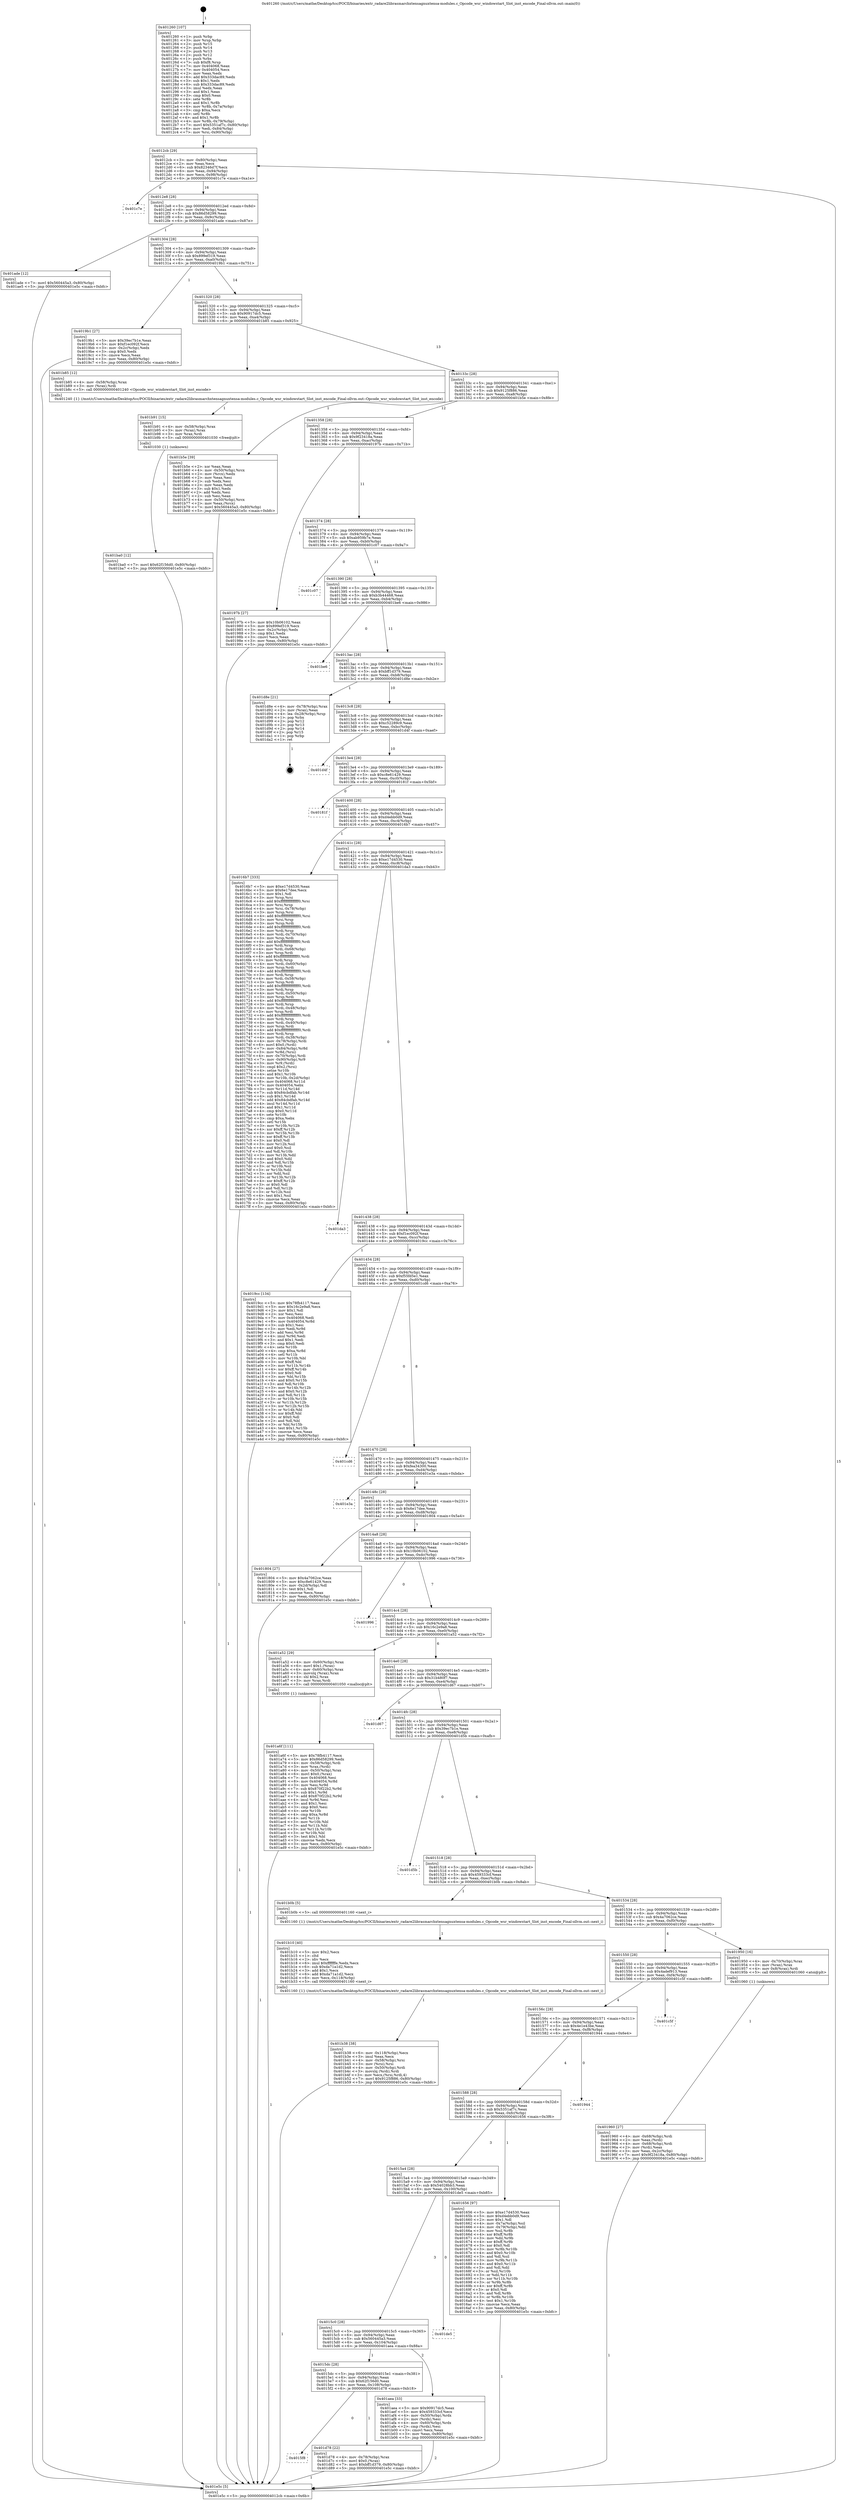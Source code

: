 digraph "0x401260" {
  label = "0x401260 (/mnt/c/Users/mathe/Desktop/tcc/POCII/binaries/extr_radare2librasmarchxtensagnuxtensa-modules.c_Opcode_wsr_windowstart_Slot_inst_encode_Final-ollvm.out::main(0))"
  labelloc = "t"
  node[shape=record]

  Entry [label="",width=0.3,height=0.3,shape=circle,fillcolor=black,style=filled]
  "0x4012cb" [label="{
     0x4012cb [29]\l
     | [instrs]\l
     &nbsp;&nbsp;0x4012cb \<+3\>: mov -0x80(%rbp),%eax\l
     &nbsp;&nbsp;0x4012ce \<+2\>: mov %eax,%ecx\l
     &nbsp;&nbsp;0x4012d0 \<+6\>: sub $0x82346d7f,%ecx\l
     &nbsp;&nbsp;0x4012d6 \<+6\>: mov %eax,-0x94(%rbp)\l
     &nbsp;&nbsp;0x4012dc \<+6\>: mov %ecx,-0x98(%rbp)\l
     &nbsp;&nbsp;0x4012e2 \<+6\>: je 0000000000401c7e \<main+0xa1e\>\l
  }"]
  "0x401c7e" [label="{
     0x401c7e\l
  }", style=dashed]
  "0x4012e8" [label="{
     0x4012e8 [28]\l
     | [instrs]\l
     &nbsp;&nbsp;0x4012e8 \<+5\>: jmp 00000000004012ed \<main+0x8d\>\l
     &nbsp;&nbsp;0x4012ed \<+6\>: mov -0x94(%rbp),%eax\l
     &nbsp;&nbsp;0x4012f3 \<+5\>: sub $0x86d58299,%eax\l
     &nbsp;&nbsp;0x4012f8 \<+6\>: mov %eax,-0x9c(%rbp)\l
     &nbsp;&nbsp;0x4012fe \<+6\>: je 0000000000401ade \<main+0x87e\>\l
  }"]
  Exit [label="",width=0.3,height=0.3,shape=circle,fillcolor=black,style=filled,peripheries=2]
  "0x401ade" [label="{
     0x401ade [12]\l
     | [instrs]\l
     &nbsp;&nbsp;0x401ade \<+7\>: movl $0x560445a3,-0x80(%rbp)\l
     &nbsp;&nbsp;0x401ae5 \<+5\>: jmp 0000000000401e5c \<main+0xbfc\>\l
  }"]
  "0x401304" [label="{
     0x401304 [28]\l
     | [instrs]\l
     &nbsp;&nbsp;0x401304 \<+5\>: jmp 0000000000401309 \<main+0xa9\>\l
     &nbsp;&nbsp;0x401309 \<+6\>: mov -0x94(%rbp),%eax\l
     &nbsp;&nbsp;0x40130f \<+5\>: sub $0x899ef319,%eax\l
     &nbsp;&nbsp;0x401314 \<+6\>: mov %eax,-0xa0(%rbp)\l
     &nbsp;&nbsp;0x40131a \<+6\>: je 00000000004019b1 \<main+0x751\>\l
  }"]
  "0x4015f8" [label="{
     0x4015f8\l
  }", style=dashed]
  "0x4019b1" [label="{
     0x4019b1 [27]\l
     | [instrs]\l
     &nbsp;&nbsp;0x4019b1 \<+5\>: mov $0x39ec7b1e,%eax\l
     &nbsp;&nbsp;0x4019b6 \<+5\>: mov $0xf1ec092f,%ecx\l
     &nbsp;&nbsp;0x4019bb \<+3\>: mov -0x2c(%rbp),%edx\l
     &nbsp;&nbsp;0x4019be \<+3\>: cmp $0x0,%edx\l
     &nbsp;&nbsp;0x4019c1 \<+3\>: cmove %ecx,%eax\l
     &nbsp;&nbsp;0x4019c4 \<+3\>: mov %eax,-0x80(%rbp)\l
     &nbsp;&nbsp;0x4019c7 \<+5\>: jmp 0000000000401e5c \<main+0xbfc\>\l
  }"]
  "0x401320" [label="{
     0x401320 [28]\l
     | [instrs]\l
     &nbsp;&nbsp;0x401320 \<+5\>: jmp 0000000000401325 \<main+0xc5\>\l
     &nbsp;&nbsp;0x401325 \<+6\>: mov -0x94(%rbp),%eax\l
     &nbsp;&nbsp;0x40132b \<+5\>: sub $0x90917dc5,%eax\l
     &nbsp;&nbsp;0x401330 \<+6\>: mov %eax,-0xa4(%rbp)\l
     &nbsp;&nbsp;0x401336 \<+6\>: je 0000000000401b85 \<main+0x925\>\l
  }"]
  "0x401d78" [label="{
     0x401d78 [22]\l
     | [instrs]\l
     &nbsp;&nbsp;0x401d78 \<+4\>: mov -0x78(%rbp),%rax\l
     &nbsp;&nbsp;0x401d7c \<+6\>: movl $0x0,(%rax)\l
     &nbsp;&nbsp;0x401d82 \<+7\>: movl $0xbff1d379,-0x80(%rbp)\l
     &nbsp;&nbsp;0x401d89 \<+5\>: jmp 0000000000401e5c \<main+0xbfc\>\l
  }"]
  "0x401b85" [label="{
     0x401b85 [12]\l
     | [instrs]\l
     &nbsp;&nbsp;0x401b85 \<+4\>: mov -0x58(%rbp),%rax\l
     &nbsp;&nbsp;0x401b89 \<+3\>: mov (%rax),%rdi\l
     &nbsp;&nbsp;0x401b8c \<+5\>: call 0000000000401240 \<Opcode_wsr_windowstart_Slot_inst_encode\>\l
     | [calls]\l
     &nbsp;&nbsp;0x401240 \{1\} (/mnt/c/Users/mathe/Desktop/tcc/POCII/binaries/extr_radare2librasmarchxtensagnuxtensa-modules.c_Opcode_wsr_windowstart_Slot_inst_encode_Final-ollvm.out::Opcode_wsr_windowstart_Slot_inst_encode)\l
  }"]
  "0x40133c" [label="{
     0x40133c [28]\l
     | [instrs]\l
     &nbsp;&nbsp;0x40133c \<+5\>: jmp 0000000000401341 \<main+0xe1\>\l
     &nbsp;&nbsp;0x401341 \<+6\>: mov -0x94(%rbp),%eax\l
     &nbsp;&nbsp;0x401347 \<+5\>: sub $0x9125f886,%eax\l
     &nbsp;&nbsp;0x40134c \<+6\>: mov %eax,-0xa8(%rbp)\l
     &nbsp;&nbsp;0x401352 \<+6\>: je 0000000000401b5e \<main+0x8fe\>\l
  }"]
  "0x401ba0" [label="{
     0x401ba0 [12]\l
     | [instrs]\l
     &nbsp;&nbsp;0x401ba0 \<+7\>: movl $0x62f156d0,-0x80(%rbp)\l
     &nbsp;&nbsp;0x401ba7 \<+5\>: jmp 0000000000401e5c \<main+0xbfc\>\l
  }"]
  "0x401b5e" [label="{
     0x401b5e [39]\l
     | [instrs]\l
     &nbsp;&nbsp;0x401b5e \<+2\>: xor %eax,%eax\l
     &nbsp;&nbsp;0x401b60 \<+4\>: mov -0x50(%rbp),%rcx\l
     &nbsp;&nbsp;0x401b64 \<+2\>: mov (%rcx),%edx\l
     &nbsp;&nbsp;0x401b66 \<+2\>: mov %eax,%esi\l
     &nbsp;&nbsp;0x401b68 \<+2\>: sub %edx,%esi\l
     &nbsp;&nbsp;0x401b6a \<+2\>: mov %eax,%edx\l
     &nbsp;&nbsp;0x401b6c \<+3\>: sub $0x1,%edx\l
     &nbsp;&nbsp;0x401b6f \<+2\>: add %edx,%esi\l
     &nbsp;&nbsp;0x401b71 \<+2\>: sub %esi,%eax\l
     &nbsp;&nbsp;0x401b73 \<+4\>: mov -0x50(%rbp),%rcx\l
     &nbsp;&nbsp;0x401b77 \<+2\>: mov %eax,(%rcx)\l
     &nbsp;&nbsp;0x401b79 \<+7\>: movl $0x560445a3,-0x80(%rbp)\l
     &nbsp;&nbsp;0x401b80 \<+5\>: jmp 0000000000401e5c \<main+0xbfc\>\l
  }"]
  "0x401358" [label="{
     0x401358 [28]\l
     | [instrs]\l
     &nbsp;&nbsp;0x401358 \<+5\>: jmp 000000000040135d \<main+0xfd\>\l
     &nbsp;&nbsp;0x40135d \<+6\>: mov -0x94(%rbp),%eax\l
     &nbsp;&nbsp;0x401363 \<+5\>: sub $0x9f23418a,%eax\l
     &nbsp;&nbsp;0x401368 \<+6\>: mov %eax,-0xac(%rbp)\l
     &nbsp;&nbsp;0x40136e \<+6\>: je 000000000040197b \<main+0x71b\>\l
  }"]
  "0x401b91" [label="{
     0x401b91 [15]\l
     | [instrs]\l
     &nbsp;&nbsp;0x401b91 \<+4\>: mov -0x58(%rbp),%rax\l
     &nbsp;&nbsp;0x401b95 \<+3\>: mov (%rax),%rax\l
     &nbsp;&nbsp;0x401b98 \<+3\>: mov %rax,%rdi\l
     &nbsp;&nbsp;0x401b9b \<+5\>: call 0000000000401030 \<free@plt\>\l
     | [calls]\l
     &nbsp;&nbsp;0x401030 \{1\} (unknown)\l
  }"]
  "0x40197b" [label="{
     0x40197b [27]\l
     | [instrs]\l
     &nbsp;&nbsp;0x40197b \<+5\>: mov $0x10b06102,%eax\l
     &nbsp;&nbsp;0x401980 \<+5\>: mov $0x899ef319,%ecx\l
     &nbsp;&nbsp;0x401985 \<+3\>: mov -0x2c(%rbp),%edx\l
     &nbsp;&nbsp;0x401988 \<+3\>: cmp $0x1,%edx\l
     &nbsp;&nbsp;0x40198b \<+3\>: cmovl %ecx,%eax\l
     &nbsp;&nbsp;0x40198e \<+3\>: mov %eax,-0x80(%rbp)\l
     &nbsp;&nbsp;0x401991 \<+5\>: jmp 0000000000401e5c \<main+0xbfc\>\l
  }"]
  "0x401374" [label="{
     0x401374 [28]\l
     | [instrs]\l
     &nbsp;&nbsp;0x401374 \<+5\>: jmp 0000000000401379 \<main+0x119\>\l
     &nbsp;&nbsp;0x401379 \<+6\>: mov -0x94(%rbp),%eax\l
     &nbsp;&nbsp;0x40137f \<+5\>: sub $0xab959b7e,%eax\l
     &nbsp;&nbsp;0x401384 \<+6\>: mov %eax,-0xb0(%rbp)\l
     &nbsp;&nbsp;0x40138a \<+6\>: je 0000000000401c07 \<main+0x9a7\>\l
  }"]
  "0x401b38" [label="{
     0x401b38 [38]\l
     | [instrs]\l
     &nbsp;&nbsp;0x401b38 \<+6\>: mov -0x118(%rbp),%ecx\l
     &nbsp;&nbsp;0x401b3e \<+3\>: imul %eax,%ecx\l
     &nbsp;&nbsp;0x401b41 \<+4\>: mov -0x58(%rbp),%rsi\l
     &nbsp;&nbsp;0x401b45 \<+3\>: mov (%rsi),%rsi\l
     &nbsp;&nbsp;0x401b48 \<+4\>: mov -0x50(%rbp),%rdi\l
     &nbsp;&nbsp;0x401b4c \<+3\>: movslq (%rdi),%rdi\l
     &nbsp;&nbsp;0x401b4f \<+3\>: mov %ecx,(%rsi,%rdi,4)\l
     &nbsp;&nbsp;0x401b52 \<+7\>: movl $0x9125f886,-0x80(%rbp)\l
     &nbsp;&nbsp;0x401b59 \<+5\>: jmp 0000000000401e5c \<main+0xbfc\>\l
  }"]
  "0x401c07" [label="{
     0x401c07\l
  }", style=dashed]
  "0x401390" [label="{
     0x401390 [28]\l
     | [instrs]\l
     &nbsp;&nbsp;0x401390 \<+5\>: jmp 0000000000401395 \<main+0x135\>\l
     &nbsp;&nbsp;0x401395 \<+6\>: mov -0x94(%rbp),%eax\l
     &nbsp;&nbsp;0x40139b \<+5\>: sub $0xb3b44468,%eax\l
     &nbsp;&nbsp;0x4013a0 \<+6\>: mov %eax,-0xb4(%rbp)\l
     &nbsp;&nbsp;0x4013a6 \<+6\>: je 0000000000401be6 \<main+0x986\>\l
  }"]
  "0x401b10" [label="{
     0x401b10 [40]\l
     | [instrs]\l
     &nbsp;&nbsp;0x401b10 \<+5\>: mov $0x2,%ecx\l
     &nbsp;&nbsp;0x401b15 \<+1\>: cltd\l
     &nbsp;&nbsp;0x401b16 \<+2\>: idiv %ecx\l
     &nbsp;&nbsp;0x401b18 \<+6\>: imul $0xfffffffe,%edx,%ecx\l
     &nbsp;&nbsp;0x401b1e \<+6\>: sub $0xda71a1d2,%ecx\l
     &nbsp;&nbsp;0x401b24 \<+3\>: add $0x1,%ecx\l
     &nbsp;&nbsp;0x401b27 \<+6\>: add $0xda71a1d2,%ecx\l
     &nbsp;&nbsp;0x401b2d \<+6\>: mov %ecx,-0x118(%rbp)\l
     &nbsp;&nbsp;0x401b33 \<+5\>: call 0000000000401160 \<next_i\>\l
     | [calls]\l
     &nbsp;&nbsp;0x401160 \{1\} (/mnt/c/Users/mathe/Desktop/tcc/POCII/binaries/extr_radare2librasmarchxtensagnuxtensa-modules.c_Opcode_wsr_windowstart_Slot_inst_encode_Final-ollvm.out::next_i)\l
  }"]
  "0x401be6" [label="{
     0x401be6\l
  }", style=dashed]
  "0x4013ac" [label="{
     0x4013ac [28]\l
     | [instrs]\l
     &nbsp;&nbsp;0x4013ac \<+5\>: jmp 00000000004013b1 \<main+0x151\>\l
     &nbsp;&nbsp;0x4013b1 \<+6\>: mov -0x94(%rbp),%eax\l
     &nbsp;&nbsp;0x4013b7 \<+5\>: sub $0xbff1d379,%eax\l
     &nbsp;&nbsp;0x4013bc \<+6\>: mov %eax,-0xb8(%rbp)\l
     &nbsp;&nbsp;0x4013c2 \<+6\>: je 0000000000401d8e \<main+0xb2e\>\l
  }"]
  "0x4015dc" [label="{
     0x4015dc [28]\l
     | [instrs]\l
     &nbsp;&nbsp;0x4015dc \<+5\>: jmp 00000000004015e1 \<main+0x381\>\l
     &nbsp;&nbsp;0x4015e1 \<+6\>: mov -0x94(%rbp),%eax\l
     &nbsp;&nbsp;0x4015e7 \<+5\>: sub $0x62f156d0,%eax\l
     &nbsp;&nbsp;0x4015ec \<+6\>: mov %eax,-0x108(%rbp)\l
     &nbsp;&nbsp;0x4015f2 \<+6\>: je 0000000000401d78 \<main+0xb18\>\l
  }"]
  "0x401d8e" [label="{
     0x401d8e [21]\l
     | [instrs]\l
     &nbsp;&nbsp;0x401d8e \<+4\>: mov -0x78(%rbp),%rax\l
     &nbsp;&nbsp;0x401d92 \<+2\>: mov (%rax),%eax\l
     &nbsp;&nbsp;0x401d94 \<+4\>: lea -0x28(%rbp),%rsp\l
     &nbsp;&nbsp;0x401d98 \<+1\>: pop %rbx\l
     &nbsp;&nbsp;0x401d99 \<+2\>: pop %r12\l
     &nbsp;&nbsp;0x401d9b \<+2\>: pop %r13\l
     &nbsp;&nbsp;0x401d9d \<+2\>: pop %r14\l
     &nbsp;&nbsp;0x401d9f \<+2\>: pop %r15\l
     &nbsp;&nbsp;0x401da1 \<+1\>: pop %rbp\l
     &nbsp;&nbsp;0x401da2 \<+1\>: ret\l
  }"]
  "0x4013c8" [label="{
     0x4013c8 [28]\l
     | [instrs]\l
     &nbsp;&nbsp;0x4013c8 \<+5\>: jmp 00000000004013cd \<main+0x16d\>\l
     &nbsp;&nbsp;0x4013cd \<+6\>: mov -0x94(%rbp),%eax\l
     &nbsp;&nbsp;0x4013d3 \<+5\>: sub $0xc52289c9,%eax\l
     &nbsp;&nbsp;0x4013d8 \<+6\>: mov %eax,-0xbc(%rbp)\l
     &nbsp;&nbsp;0x4013de \<+6\>: je 0000000000401d4f \<main+0xaef\>\l
  }"]
  "0x401aea" [label="{
     0x401aea [33]\l
     | [instrs]\l
     &nbsp;&nbsp;0x401aea \<+5\>: mov $0x90917dc5,%eax\l
     &nbsp;&nbsp;0x401aef \<+5\>: mov $0x459333cf,%ecx\l
     &nbsp;&nbsp;0x401af4 \<+4\>: mov -0x50(%rbp),%rdx\l
     &nbsp;&nbsp;0x401af8 \<+2\>: mov (%rdx),%esi\l
     &nbsp;&nbsp;0x401afa \<+4\>: mov -0x60(%rbp),%rdx\l
     &nbsp;&nbsp;0x401afe \<+2\>: cmp (%rdx),%esi\l
     &nbsp;&nbsp;0x401b00 \<+3\>: cmovl %ecx,%eax\l
     &nbsp;&nbsp;0x401b03 \<+3\>: mov %eax,-0x80(%rbp)\l
     &nbsp;&nbsp;0x401b06 \<+5\>: jmp 0000000000401e5c \<main+0xbfc\>\l
  }"]
  "0x401d4f" [label="{
     0x401d4f\l
  }", style=dashed]
  "0x4013e4" [label="{
     0x4013e4 [28]\l
     | [instrs]\l
     &nbsp;&nbsp;0x4013e4 \<+5\>: jmp 00000000004013e9 \<main+0x189\>\l
     &nbsp;&nbsp;0x4013e9 \<+6\>: mov -0x94(%rbp),%eax\l
     &nbsp;&nbsp;0x4013ef \<+5\>: sub $0xc8e61429,%eax\l
     &nbsp;&nbsp;0x4013f4 \<+6\>: mov %eax,-0xc0(%rbp)\l
     &nbsp;&nbsp;0x4013fa \<+6\>: je 000000000040181f \<main+0x5bf\>\l
  }"]
  "0x4015c0" [label="{
     0x4015c0 [28]\l
     | [instrs]\l
     &nbsp;&nbsp;0x4015c0 \<+5\>: jmp 00000000004015c5 \<main+0x365\>\l
     &nbsp;&nbsp;0x4015c5 \<+6\>: mov -0x94(%rbp),%eax\l
     &nbsp;&nbsp;0x4015cb \<+5\>: sub $0x560445a3,%eax\l
     &nbsp;&nbsp;0x4015d0 \<+6\>: mov %eax,-0x104(%rbp)\l
     &nbsp;&nbsp;0x4015d6 \<+6\>: je 0000000000401aea \<main+0x88a\>\l
  }"]
  "0x40181f" [label="{
     0x40181f\l
  }", style=dashed]
  "0x401400" [label="{
     0x401400 [28]\l
     | [instrs]\l
     &nbsp;&nbsp;0x401400 \<+5\>: jmp 0000000000401405 \<main+0x1a5\>\l
     &nbsp;&nbsp;0x401405 \<+6\>: mov -0x94(%rbp),%eax\l
     &nbsp;&nbsp;0x40140b \<+5\>: sub $0xd4ebb0d9,%eax\l
     &nbsp;&nbsp;0x401410 \<+6\>: mov %eax,-0xc4(%rbp)\l
     &nbsp;&nbsp;0x401416 \<+6\>: je 00000000004016b7 \<main+0x457\>\l
  }"]
  "0x401de5" [label="{
     0x401de5\l
  }", style=dashed]
  "0x4016b7" [label="{
     0x4016b7 [333]\l
     | [instrs]\l
     &nbsp;&nbsp;0x4016b7 \<+5\>: mov $0xe17d4530,%eax\l
     &nbsp;&nbsp;0x4016bc \<+5\>: mov $0x6e17dee,%ecx\l
     &nbsp;&nbsp;0x4016c1 \<+2\>: mov $0x1,%dl\l
     &nbsp;&nbsp;0x4016c3 \<+3\>: mov %rsp,%rsi\l
     &nbsp;&nbsp;0x4016c6 \<+4\>: add $0xfffffffffffffff0,%rsi\l
     &nbsp;&nbsp;0x4016ca \<+3\>: mov %rsi,%rsp\l
     &nbsp;&nbsp;0x4016cd \<+4\>: mov %rsi,-0x78(%rbp)\l
     &nbsp;&nbsp;0x4016d1 \<+3\>: mov %rsp,%rsi\l
     &nbsp;&nbsp;0x4016d4 \<+4\>: add $0xfffffffffffffff0,%rsi\l
     &nbsp;&nbsp;0x4016d8 \<+3\>: mov %rsi,%rsp\l
     &nbsp;&nbsp;0x4016db \<+3\>: mov %rsp,%rdi\l
     &nbsp;&nbsp;0x4016de \<+4\>: add $0xfffffffffffffff0,%rdi\l
     &nbsp;&nbsp;0x4016e2 \<+3\>: mov %rdi,%rsp\l
     &nbsp;&nbsp;0x4016e5 \<+4\>: mov %rdi,-0x70(%rbp)\l
     &nbsp;&nbsp;0x4016e9 \<+3\>: mov %rsp,%rdi\l
     &nbsp;&nbsp;0x4016ec \<+4\>: add $0xfffffffffffffff0,%rdi\l
     &nbsp;&nbsp;0x4016f0 \<+3\>: mov %rdi,%rsp\l
     &nbsp;&nbsp;0x4016f3 \<+4\>: mov %rdi,-0x68(%rbp)\l
     &nbsp;&nbsp;0x4016f7 \<+3\>: mov %rsp,%rdi\l
     &nbsp;&nbsp;0x4016fa \<+4\>: add $0xfffffffffffffff0,%rdi\l
     &nbsp;&nbsp;0x4016fe \<+3\>: mov %rdi,%rsp\l
     &nbsp;&nbsp;0x401701 \<+4\>: mov %rdi,-0x60(%rbp)\l
     &nbsp;&nbsp;0x401705 \<+3\>: mov %rsp,%rdi\l
     &nbsp;&nbsp;0x401708 \<+4\>: add $0xfffffffffffffff0,%rdi\l
     &nbsp;&nbsp;0x40170c \<+3\>: mov %rdi,%rsp\l
     &nbsp;&nbsp;0x40170f \<+4\>: mov %rdi,-0x58(%rbp)\l
     &nbsp;&nbsp;0x401713 \<+3\>: mov %rsp,%rdi\l
     &nbsp;&nbsp;0x401716 \<+4\>: add $0xfffffffffffffff0,%rdi\l
     &nbsp;&nbsp;0x40171a \<+3\>: mov %rdi,%rsp\l
     &nbsp;&nbsp;0x40171d \<+4\>: mov %rdi,-0x50(%rbp)\l
     &nbsp;&nbsp;0x401721 \<+3\>: mov %rsp,%rdi\l
     &nbsp;&nbsp;0x401724 \<+4\>: add $0xfffffffffffffff0,%rdi\l
     &nbsp;&nbsp;0x401728 \<+3\>: mov %rdi,%rsp\l
     &nbsp;&nbsp;0x40172b \<+4\>: mov %rdi,-0x48(%rbp)\l
     &nbsp;&nbsp;0x40172f \<+3\>: mov %rsp,%rdi\l
     &nbsp;&nbsp;0x401732 \<+4\>: add $0xfffffffffffffff0,%rdi\l
     &nbsp;&nbsp;0x401736 \<+3\>: mov %rdi,%rsp\l
     &nbsp;&nbsp;0x401739 \<+4\>: mov %rdi,-0x40(%rbp)\l
     &nbsp;&nbsp;0x40173d \<+3\>: mov %rsp,%rdi\l
     &nbsp;&nbsp;0x401740 \<+4\>: add $0xfffffffffffffff0,%rdi\l
     &nbsp;&nbsp;0x401744 \<+3\>: mov %rdi,%rsp\l
     &nbsp;&nbsp;0x401747 \<+4\>: mov %rdi,-0x38(%rbp)\l
     &nbsp;&nbsp;0x40174b \<+4\>: mov -0x78(%rbp),%rdi\l
     &nbsp;&nbsp;0x40174f \<+6\>: movl $0x0,(%rdi)\l
     &nbsp;&nbsp;0x401755 \<+7\>: mov -0x84(%rbp),%r8d\l
     &nbsp;&nbsp;0x40175c \<+3\>: mov %r8d,(%rsi)\l
     &nbsp;&nbsp;0x40175f \<+4\>: mov -0x70(%rbp),%rdi\l
     &nbsp;&nbsp;0x401763 \<+7\>: mov -0x90(%rbp),%r9\l
     &nbsp;&nbsp;0x40176a \<+3\>: mov %r9,(%rdi)\l
     &nbsp;&nbsp;0x40176d \<+3\>: cmpl $0x2,(%rsi)\l
     &nbsp;&nbsp;0x401770 \<+4\>: setne %r10b\l
     &nbsp;&nbsp;0x401774 \<+4\>: and $0x1,%r10b\l
     &nbsp;&nbsp;0x401778 \<+4\>: mov %r10b,-0x2d(%rbp)\l
     &nbsp;&nbsp;0x40177c \<+8\>: mov 0x404068,%r11d\l
     &nbsp;&nbsp;0x401784 \<+7\>: mov 0x404054,%ebx\l
     &nbsp;&nbsp;0x40178b \<+3\>: mov %r11d,%r14d\l
     &nbsp;&nbsp;0x40178e \<+7\>: sub $0x84cbdfab,%r14d\l
     &nbsp;&nbsp;0x401795 \<+4\>: sub $0x1,%r14d\l
     &nbsp;&nbsp;0x401799 \<+7\>: add $0x84cbdfab,%r14d\l
     &nbsp;&nbsp;0x4017a0 \<+4\>: imul %r14d,%r11d\l
     &nbsp;&nbsp;0x4017a4 \<+4\>: and $0x1,%r11d\l
     &nbsp;&nbsp;0x4017a8 \<+4\>: cmp $0x0,%r11d\l
     &nbsp;&nbsp;0x4017ac \<+4\>: sete %r10b\l
     &nbsp;&nbsp;0x4017b0 \<+3\>: cmp $0xa,%ebx\l
     &nbsp;&nbsp;0x4017b3 \<+4\>: setl %r15b\l
     &nbsp;&nbsp;0x4017b7 \<+3\>: mov %r10b,%r12b\l
     &nbsp;&nbsp;0x4017ba \<+4\>: xor $0xff,%r12b\l
     &nbsp;&nbsp;0x4017be \<+3\>: mov %r15b,%r13b\l
     &nbsp;&nbsp;0x4017c1 \<+4\>: xor $0xff,%r13b\l
     &nbsp;&nbsp;0x4017c5 \<+3\>: xor $0x0,%dl\l
     &nbsp;&nbsp;0x4017c8 \<+3\>: mov %r12b,%sil\l
     &nbsp;&nbsp;0x4017cb \<+4\>: and $0x0,%sil\l
     &nbsp;&nbsp;0x4017cf \<+3\>: and %dl,%r10b\l
     &nbsp;&nbsp;0x4017d2 \<+3\>: mov %r13b,%dil\l
     &nbsp;&nbsp;0x4017d5 \<+4\>: and $0x0,%dil\l
     &nbsp;&nbsp;0x4017d9 \<+3\>: and %dl,%r15b\l
     &nbsp;&nbsp;0x4017dc \<+3\>: or %r10b,%sil\l
     &nbsp;&nbsp;0x4017df \<+3\>: or %r15b,%dil\l
     &nbsp;&nbsp;0x4017e2 \<+3\>: xor %dil,%sil\l
     &nbsp;&nbsp;0x4017e5 \<+3\>: or %r13b,%r12b\l
     &nbsp;&nbsp;0x4017e8 \<+4\>: xor $0xff,%r12b\l
     &nbsp;&nbsp;0x4017ec \<+3\>: or $0x0,%dl\l
     &nbsp;&nbsp;0x4017ef \<+3\>: and %dl,%r12b\l
     &nbsp;&nbsp;0x4017f2 \<+3\>: or %r12b,%sil\l
     &nbsp;&nbsp;0x4017f5 \<+4\>: test $0x1,%sil\l
     &nbsp;&nbsp;0x4017f9 \<+3\>: cmovne %ecx,%eax\l
     &nbsp;&nbsp;0x4017fc \<+3\>: mov %eax,-0x80(%rbp)\l
     &nbsp;&nbsp;0x4017ff \<+5\>: jmp 0000000000401e5c \<main+0xbfc\>\l
  }"]
  "0x40141c" [label="{
     0x40141c [28]\l
     | [instrs]\l
     &nbsp;&nbsp;0x40141c \<+5\>: jmp 0000000000401421 \<main+0x1c1\>\l
     &nbsp;&nbsp;0x401421 \<+6\>: mov -0x94(%rbp),%eax\l
     &nbsp;&nbsp;0x401427 \<+5\>: sub $0xe17d4530,%eax\l
     &nbsp;&nbsp;0x40142c \<+6\>: mov %eax,-0xc8(%rbp)\l
     &nbsp;&nbsp;0x401432 \<+6\>: je 0000000000401da3 \<main+0xb43\>\l
  }"]
  "0x401a6f" [label="{
     0x401a6f [111]\l
     | [instrs]\l
     &nbsp;&nbsp;0x401a6f \<+5\>: mov $0x78fb4117,%ecx\l
     &nbsp;&nbsp;0x401a74 \<+5\>: mov $0x86d58299,%edx\l
     &nbsp;&nbsp;0x401a79 \<+4\>: mov -0x58(%rbp),%rdi\l
     &nbsp;&nbsp;0x401a7d \<+3\>: mov %rax,(%rdi)\l
     &nbsp;&nbsp;0x401a80 \<+4\>: mov -0x50(%rbp),%rax\l
     &nbsp;&nbsp;0x401a84 \<+6\>: movl $0x0,(%rax)\l
     &nbsp;&nbsp;0x401a8a \<+7\>: mov 0x404068,%esi\l
     &nbsp;&nbsp;0x401a91 \<+8\>: mov 0x404054,%r8d\l
     &nbsp;&nbsp;0x401a99 \<+3\>: mov %esi,%r9d\l
     &nbsp;&nbsp;0x401a9c \<+7\>: sub $0x870f22b2,%r9d\l
     &nbsp;&nbsp;0x401aa3 \<+4\>: sub $0x1,%r9d\l
     &nbsp;&nbsp;0x401aa7 \<+7\>: add $0x870f22b2,%r9d\l
     &nbsp;&nbsp;0x401aae \<+4\>: imul %r9d,%esi\l
     &nbsp;&nbsp;0x401ab2 \<+3\>: and $0x1,%esi\l
     &nbsp;&nbsp;0x401ab5 \<+3\>: cmp $0x0,%esi\l
     &nbsp;&nbsp;0x401ab8 \<+4\>: sete %r10b\l
     &nbsp;&nbsp;0x401abc \<+4\>: cmp $0xa,%r8d\l
     &nbsp;&nbsp;0x401ac0 \<+4\>: setl %r11b\l
     &nbsp;&nbsp;0x401ac4 \<+3\>: mov %r10b,%bl\l
     &nbsp;&nbsp;0x401ac7 \<+3\>: and %r11b,%bl\l
     &nbsp;&nbsp;0x401aca \<+3\>: xor %r11b,%r10b\l
     &nbsp;&nbsp;0x401acd \<+3\>: or %r10b,%bl\l
     &nbsp;&nbsp;0x401ad0 \<+3\>: test $0x1,%bl\l
     &nbsp;&nbsp;0x401ad3 \<+3\>: cmovne %edx,%ecx\l
     &nbsp;&nbsp;0x401ad6 \<+3\>: mov %ecx,-0x80(%rbp)\l
     &nbsp;&nbsp;0x401ad9 \<+5\>: jmp 0000000000401e5c \<main+0xbfc\>\l
  }"]
  "0x401da3" [label="{
     0x401da3\l
  }", style=dashed]
  "0x401438" [label="{
     0x401438 [28]\l
     | [instrs]\l
     &nbsp;&nbsp;0x401438 \<+5\>: jmp 000000000040143d \<main+0x1dd\>\l
     &nbsp;&nbsp;0x40143d \<+6\>: mov -0x94(%rbp),%eax\l
     &nbsp;&nbsp;0x401443 \<+5\>: sub $0xf1ec092f,%eax\l
     &nbsp;&nbsp;0x401448 \<+6\>: mov %eax,-0xcc(%rbp)\l
     &nbsp;&nbsp;0x40144e \<+6\>: je 00000000004019cc \<main+0x76c\>\l
  }"]
  "0x401960" [label="{
     0x401960 [27]\l
     | [instrs]\l
     &nbsp;&nbsp;0x401960 \<+4\>: mov -0x68(%rbp),%rdi\l
     &nbsp;&nbsp;0x401964 \<+2\>: mov %eax,(%rdi)\l
     &nbsp;&nbsp;0x401966 \<+4\>: mov -0x68(%rbp),%rdi\l
     &nbsp;&nbsp;0x40196a \<+2\>: mov (%rdi),%eax\l
     &nbsp;&nbsp;0x40196c \<+3\>: mov %eax,-0x2c(%rbp)\l
     &nbsp;&nbsp;0x40196f \<+7\>: movl $0x9f23418a,-0x80(%rbp)\l
     &nbsp;&nbsp;0x401976 \<+5\>: jmp 0000000000401e5c \<main+0xbfc\>\l
  }"]
  "0x4019cc" [label="{
     0x4019cc [134]\l
     | [instrs]\l
     &nbsp;&nbsp;0x4019cc \<+5\>: mov $0x78fb4117,%eax\l
     &nbsp;&nbsp;0x4019d1 \<+5\>: mov $0x16c2e9a8,%ecx\l
     &nbsp;&nbsp;0x4019d6 \<+2\>: mov $0x1,%dl\l
     &nbsp;&nbsp;0x4019d8 \<+2\>: xor %esi,%esi\l
     &nbsp;&nbsp;0x4019da \<+7\>: mov 0x404068,%edi\l
     &nbsp;&nbsp;0x4019e1 \<+8\>: mov 0x404054,%r8d\l
     &nbsp;&nbsp;0x4019e9 \<+3\>: sub $0x1,%esi\l
     &nbsp;&nbsp;0x4019ec \<+3\>: mov %edi,%r9d\l
     &nbsp;&nbsp;0x4019ef \<+3\>: add %esi,%r9d\l
     &nbsp;&nbsp;0x4019f2 \<+4\>: imul %r9d,%edi\l
     &nbsp;&nbsp;0x4019f6 \<+3\>: and $0x1,%edi\l
     &nbsp;&nbsp;0x4019f9 \<+3\>: cmp $0x0,%edi\l
     &nbsp;&nbsp;0x4019fc \<+4\>: sete %r10b\l
     &nbsp;&nbsp;0x401a00 \<+4\>: cmp $0xa,%r8d\l
     &nbsp;&nbsp;0x401a04 \<+4\>: setl %r11b\l
     &nbsp;&nbsp;0x401a08 \<+3\>: mov %r10b,%bl\l
     &nbsp;&nbsp;0x401a0b \<+3\>: xor $0xff,%bl\l
     &nbsp;&nbsp;0x401a0e \<+3\>: mov %r11b,%r14b\l
     &nbsp;&nbsp;0x401a11 \<+4\>: xor $0xff,%r14b\l
     &nbsp;&nbsp;0x401a15 \<+3\>: xor $0x0,%dl\l
     &nbsp;&nbsp;0x401a18 \<+3\>: mov %bl,%r15b\l
     &nbsp;&nbsp;0x401a1b \<+4\>: and $0x0,%r15b\l
     &nbsp;&nbsp;0x401a1f \<+3\>: and %dl,%r10b\l
     &nbsp;&nbsp;0x401a22 \<+3\>: mov %r14b,%r12b\l
     &nbsp;&nbsp;0x401a25 \<+4\>: and $0x0,%r12b\l
     &nbsp;&nbsp;0x401a29 \<+3\>: and %dl,%r11b\l
     &nbsp;&nbsp;0x401a2c \<+3\>: or %r10b,%r15b\l
     &nbsp;&nbsp;0x401a2f \<+3\>: or %r11b,%r12b\l
     &nbsp;&nbsp;0x401a32 \<+3\>: xor %r12b,%r15b\l
     &nbsp;&nbsp;0x401a35 \<+3\>: or %r14b,%bl\l
     &nbsp;&nbsp;0x401a38 \<+3\>: xor $0xff,%bl\l
     &nbsp;&nbsp;0x401a3b \<+3\>: or $0x0,%dl\l
     &nbsp;&nbsp;0x401a3e \<+2\>: and %dl,%bl\l
     &nbsp;&nbsp;0x401a40 \<+3\>: or %bl,%r15b\l
     &nbsp;&nbsp;0x401a43 \<+4\>: test $0x1,%r15b\l
     &nbsp;&nbsp;0x401a47 \<+3\>: cmovne %ecx,%eax\l
     &nbsp;&nbsp;0x401a4a \<+3\>: mov %eax,-0x80(%rbp)\l
     &nbsp;&nbsp;0x401a4d \<+5\>: jmp 0000000000401e5c \<main+0xbfc\>\l
  }"]
  "0x401454" [label="{
     0x401454 [28]\l
     | [instrs]\l
     &nbsp;&nbsp;0x401454 \<+5\>: jmp 0000000000401459 \<main+0x1f9\>\l
     &nbsp;&nbsp;0x401459 \<+6\>: mov -0x94(%rbp),%eax\l
     &nbsp;&nbsp;0x40145f \<+5\>: sub $0xf55fd5e1,%eax\l
     &nbsp;&nbsp;0x401464 \<+6\>: mov %eax,-0xd0(%rbp)\l
     &nbsp;&nbsp;0x40146a \<+6\>: je 0000000000401cd6 \<main+0xa76\>\l
  }"]
  "0x401260" [label="{
     0x401260 [107]\l
     | [instrs]\l
     &nbsp;&nbsp;0x401260 \<+1\>: push %rbp\l
     &nbsp;&nbsp;0x401261 \<+3\>: mov %rsp,%rbp\l
     &nbsp;&nbsp;0x401264 \<+2\>: push %r15\l
     &nbsp;&nbsp;0x401266 \<+2\>: push %r14\l
     &nbsp;&nbsp;0x401268 \<+2\>: push %r13\l
     &nbsp;&nbsp;0x40126a \<+2\>: push %r12\l
     &nbsp;&nbsp;0x40126c \<+1\>: push %rbx\l
     &nbsp;&nbsp;0x40126d \<+7\>: sub $0xf8,%rsp\l
     &nbsp;&nbsp;0x401274 \<+7\>: mov 0x404068,%eax\l
     &nbsp;&nbsp;0x40127b \<+7\>: mov 0x404054,%ecx\l
     &nbsp;&nbsp;0x401282 \<+2\>: mov %eax,%edx\l
     &nbsp;&nbsp;0x401284 \<+6\>: add $0x333dac89,%edx\l
     &nbsp;&nbsp;0x40128a \<+3\>: sub $0x1,%edx\l
     &nbsp;&nbsp;0x40128d \<+6\>: sub $0x333dac89,%edx\l
     &nbsp;&nbsp;0x401293 \<+3\>: imul %edx,%eax\l
     &nbsp;&nbsp;0x401296 \<+3\>: and $0x1,%eax\l
     &nbsp;&nbsp;0x401299 \<+3\>: cmp $0x0,%eax\l
     &nbsp;&nbsp;0x40129c \<+4\>: sete %r8b\l
     &nbsp;&nbsp;0x4012a0 \<+4\>: and $0x1,%r8b\l
     &nbsp;&nbsp;0x4012a4 \<+4\>: mov %r8b,-0x7a(%rbp)\l
     &nbsp;&nbsp;0x4012a8 \<+3\>: cmp $0xa,%ecx\l
     &nbsp;&nbsp;0x4012ab \<+4\>: setl %r8b\l
     &nbsp;&nbsp;0x4012af \<+4\>: and $0x1,%r8b\l
     &nbsp;&nbsp;0x4012b3 \<+4\>: mov %r8b,-0x79(%rbp)\l
     &nbsp;&nbsp;0x4012b7 \<+7\>: movl $0x5351af7c,-0x80(%rbp)\l
     &nbsp;&nbsp;0x4012be \<+6\>: mov %edi,-0x84(%rbp)\l
     &nbsp;&nbsp;0x4012c4 \<+7\>: mov %rsi,-0x90(%rbp)\l
  }"]
  "0x401cd6" [label="{
     0x401cd6\l
  }", style=dashed]
  "0x401470" [label="{
     0x401470 [28]\l
     | [instrs]\l
     &nbsp;&nbsp;0x401470 \<+5\>: jmp 0000000000401475 \<main+0x215\>\l
     &nbsp;&nbsp;0x401475 \<+6\>: mov -0x94(%rbp),%eax\l
     &nbsp;&nbsp;0x40147b \<+5\>: sub $0xfea34300,%eax\l
     &nbsp;&nbsp;0x401480 \<+6\>: mov %eax,-0xd4(%rbp)\l
     &nbsp;&nbsp;0x401486 \<+6\>: je 0000000000401e3a \<main+0xbda\>\l
  }"]
  "0x401e5c" [label="{
     0x401e5c [5]\l
     | [instrs]\l
     &nbsp;&nbsp;0x401e5c \<+5\>: jmp 00000000004012cb \<main+0x6b\>\l
  }"]
  "0x401e3a" [label="{
     0x401e3a\l
  }", style=dashed]
  "0x40148c" [label="{
     0x40148c [28]\l
     | [instrs]\l
     &nbsp;&nbsp;0x40148c \<+5\>: jmp 0000000000401491 \<main+0x231\>\l
     &nbsp;&nbsp;0x401491 \<+6\>: mov -0x94(%rbp),%eax\l
     &nbsp;&nbsp;0x401497 \<+5\>: sub $0x6e17dee,%eax\l
     &nbsp;&nbsp;0x40149c \<+6\>: mov %eax,-0xd8(%rbp)\l
     &nbsp;&nbsp;0x4014a2 \<+6\>: je 0000000000401804 \<main+0x5a4\>\l
  }"]
  "0x4015a4" [label="{
     0x4015a4 [28]\l
     | [instrs]\l
     &nbsp;&nbsp;0x4015a4 \<+5\>: jmp 00000000004015a9 \<main+0x349\>\l
     &nbsp;&nbsp;0x4015a9 \<+6\>: mov -0x94(%rbp),%eax\l
     &nbsp;&nbsp;0x4015af \<+5\>: sub $0x54028bb3,%eax\l
     &nbsp;&nbsp;0x4015b4 \<+6\>: mov %eax,-0x100(%rbp)\l
     &nbsp;&nbsp;0x4015ba \<+6\>: je 0000000000401de5 \<main+0xb85\>\l
  }"]
  "0x401804" [label="{
     0x401804 [27]\l
     | [instrs]\l
     &nbsp;&nbsp;0x401804 \<+5\>: mov $0x4a7062ce,%eax\l
     &nbsp;&nbsp;0x401809 \<+5\>: mov $0xc8e61429,%ecx\l
     &nbsp;&nbsp;0x40180e \<+3\>: mov -0x2d(%rbp),%dl\l
     &nbsp;&nbsp;0x401811 \<+3\>: test $0x1,%dl\l
     &nbsp;&nbsp;0x401814 \<+3\>: cmovne %ecx,%eax\l
     &nbsp;&nbsp;0x401817 \<+3\>: mov %eax,-0x80(%rbp)\l
     &nbsp;&nbsp;0x40181a \<+5\>: jmp 0000000000401e5c \<main+0xbfc\>\l
  }"]
  "0x4014a8" [label="{
     0x4014a8 [28]\l
     | [instrs]\l
     &nbsp;&nbsp;0x4014a8 \<+5\>: jmp 00000000004014ad \<main+0x24d\>\l
     &nbsp;&nbsp;0x4014ad \<+6\>: mov -0x94(%rbp),%eax\l
     &nbsp;&nbsp;0x4014b3 \<+5\>: sub $0x10b06102,%eax\l
     &nbsp;&nbsp;0x4014b8 \<+6\>: mov %eax,-0xdc(%rbp)\l
     &nbsp;&nbsp;0x4014be \<+6\>: je 0000000000401996 \<main+0x736\>\l
  }"]
  "0x401656" [label="{
     0x401656 [97]\l
     | [instrs]\l
     &nbsp;&nbsp;0x401656 \<+5\>: mov $0xe17d4530,%eax\l
     &nbsp;&nbsp;0x40165b \<+5\>: mov $0xd4ebb0d9,%ecx\l
     &nbsp;&nbsp;0x401660 \<+2\>: mov $0x1,%dl\l
     &nbsp;&nbsp;0x401662 \<+4\>: mov -0x7a(%rbp),%sil\l
     &nbsp;&nbsp;0x401666 \<+4\>: mov -0x79(%rbp),%dil\l
     &nbsp;&nbsp;0x40166a \<+3\>: mov %sil,%r8b\l
     &nbsp;&nbsp;0x40166d \<+4\>: xor $0xff,%r8b\l
     &nbsp;&nbsp;0x401671 \<+3\>: mov %dil,%r9b\l
     &nbsp;&nbsp;0x401674 \<+4\>: xor $0xff,%r9b\l
     &nbsp;&nbsp;0x401678 \<+3\>: xor $0x0,%dl\l
     &nbsp;&nbsp;0x40167b \<+3\>: mov %r8b,%r10b\l
     &nbsp;&nbsp;0x40167e \<+4\>: and $0x0,%r10b\l
     &nbsp;&nbsp;0x401682 \<+3\>: and %dl,%sil\l
     &nbsp;&nbsp;0x401685 \<+3\>: mov %r9b,%r11b\l
     &nbsp;&nbsp;0x401688 \<+4\>: and $0x0,%r11b\l
     &nbsp;&nbsp;0x40168c \<+3\>: and %dl,%dil\l
     &nbsp;&nbsp;0x40168f \<+3\>: or %sil,%r10b\l
     &nbsp;&nbsp;0x401692 \<+3\>: or %dil,%r11b\l
     &nbsp;&nbsp;0x401695 \<+3\>: xor %r11b,%r10b\l
     &nbsp;&nbsp;0x401698 \<+3\>: or %r9b,%r8b\l
     &nbsp;&nbsp;0x40169b \<+4\>: xor $0xff,%r8b\l
     &nbsp;&nbsp;0x40169f \<+3\>: or $0x0,%dl\l
     &nbsp;&nbsp;0x4016a2 \<+3\>: and %dl,%r8b\l
     &nbsp;&nbsp;0x4016a5 \<+3\>: or %r8b,%r10b\l
     &nbsp;&nbsp;0x4016a8 \<+4\>: test $0x1,%r10b\l
     &nbsp;&nbsp;0x4016ac \<+3\>: cmovne %ecx,%eax\l
     &nbsp;&nbsp;0x4016af \<+3\>: mov %eax,-0x80(%rbp)\l
     &nbsp;&nbsp;0x4016b2 \<+5\>: jmp 0000000000401e5c \<main+0xbfc\>\l
  }"]
  "0x401996" [label="{
     0x401996\l
  }", style=dashed]
  "0x4014c4" [label="{
     0x4014c4 [28]\l
     | [instrs]\l
     &nbsp;&nbsp;0x4014c4 \<+5\>: jmp 00000000004014c9 \<main+0x269\>\l
     &nbsp;&nbsp;0x4014c9 \<+6\>: mov -0x94(%rbp),%eax\l
     &nbsp;&nbsp;0x4014cf \<+5\>: sub $0x16c2e9a8,%eax\l
     &nbsp;&nbsp;0x4014d4 \<+6\>: mov %eax,-0xe0(%rbp)\l
     &nbsp;&nbsp;0x4014da \<+6\>: je 0000000000401a52 \<main+0x7f2\>\l
  }"]
  "0x401588" [label="{
     0x401588 [28]\l
     | [instrs]\l
     &nbsp;&nbsp;0x401588 \<+5\>: jmp 000000000040158d \<main+0x32d\>\l
     &nbsp;&nbsp;0x40158d \<+6\>: mov -0x94(%rbp),%eax\l
     &nbsp;&nbsp;0x401593 \<+5\>: sub $0x5351af7c,%eax\l
     &nbsp;&nbsp;0x401598 \<+6\>: mov %eax,-0xfc(%rbp)\l
     &nbsp;&nbsp;0x40159e \<+6\>: je 0000000000401656 \<main+0x3f6\>\l
  }"]
  "0x401a52" [label="{
     0x401a52 [29]\l
     | [instrs]\l
     &nbsp;&nbsp;0x401a52 \<+4\>: mov -0x60(%rbp),%rax\l
     &nbsp;&nbsp;0x401a56 \<+6\>: movl $0x1,(%rax)\l
     &nbsp;&nbsp;0x401a5c \<+4\>: mov -0x60(%rbp),%rax\l
     &nbsp;&nbsp;0x401a60 \<+3\>: movslq (%rax),%rax\l
     &nbsp;&nbsp;0x401a63 \<+4\>: shl $0x2,%rax\l
     &nbsp;&nbsp;0x401a67 \<+3\>: mov %rax,%rdi\l
     &nbsp;&nbsp;0x401a6a \<+5\>: call 0000000000401050 \<malloc@plt\>\l
     | [calls]\l
     &nbsp;&nbsp;0x401050 \{1\} (unknown)\l
  }"]
  "0x4014e0" [label="{
     0x4014e0 [28]\l
     | [instrs]\l
     &nbsp;&nbsp;0x4014e0 \<+5\>: jmp 00000000004014e5 \<main+0x285\>\l
     &nbsp;&nbsp;0x4014e5 \<+6\>: mov -0x94(%rbp),%eax\l
     &nbsp;&nbsp;0x4014eb \<+5\>: sub $0x31b480f7,%eax\l
     &nbsp;&nbsp;0x4014f0 \<+6\>: mov %eax,-0xe4(%rbp)\l
     &nbsp;&nbsp;0x4014f6 \<+6\>: je 0000000000401d67 \<main+0xb07\>\l
  }"]
  "0x401944" [label="{
     0x401944\l
  }", style=dashed]
  "0x401d67" [label="{
     0x401d67\l
  }", style=dashed]
  "0x4014fc" [label="{
     0x4014fc [28]\l
     | [instrs]\l
     &nbsp;&nbsp;0x4014fc \<+5\>: jmp 0000000000401501 \<main+0x2a1\>\l
     &nbsp;&nbsp;0x401501 \<+6\>: mov -0x94(%rbp),%eax\l
     &nbsp;&nbsp;0x401507 \<+5\>: sub $0x39ec7b1e,%eax\l
     &nbsp;&nbsp;0x40150c \<+6\>: mov %eax,-0xe8(%rbp)\l
     &nbsp;&nbsp;0x401512 \<+6\>: je 0000000000401d5b \<main+0xafb\>\l
  }"]
  "0x40156c" [label="{
     0x40156c [28]\l
     | [instrs]\l
     &nbsp;&nbsp;0x40156c \<+5\>: jmp 0000000000401571 \<main+0x311\>\l
     &nbsp;&nbsp;0x401571 \<+6\>: mov -0x94(%rbp),%eax\l
     &nbsp;&nbsp;0x401577 \<+5\>: sub $0x4e1e43be,%eax\l
     &nbsp;&nbsp;0x40157c \<+6\>: mov %eax,-0xf8(%rbp)\l
     &nbsp;&nbsp;0x401582 \<+6\>: je 0000000000401944 \<main+0x6e4\>\l
  }"]
  "0x401d5b" [label="{
     0x401d5b\l
  }", style=dashed]
  "0x401518" [label="{
     0x401518 [28]\l
     | [instrs]\l
     &nbsp;&nbsp;0x401518 \<+5\>: jmp 000000000040151d \<main+0x2bd\>\l
     &nbsp;&nbsp;0x40151d \<+6\>: mov -0x94(%rbp),%eax\l
     &nbsp;&nbsp;0x401523 \<+5\>: sub $0x459333cf,%eax\l
     &nbsp;&nbsp;0x401528 \<+6\>: mov %eax,-0xec(%rbp)\l
     &nbsp;&nbsp;0x40152e \<+6\>: je 0000000000401b0b \<main+0x8ab\>\l
  }"]
  "0x401c5f" [label="{
     0x401c5f\l
  }", style=dashed]
  "0x401b0b" [label="{
     0x401b0b [5]\l
     | [instrs]\l
     &nbsp;&nbsp;0x401b0b \<+5\>: call 0000000000401160 \<next_i\>\l
     | [calls]\l
     &nbsp;&nbsp;0x401160 \{1\} (/mnt/c/Users/mathe/Desktop/tcc/POCII/binaries/extr_radare2librasmarchxtensagnuxtensa-modules.c_Opcode_wsr_windowstart_Slot_inst_encode_Final-ollvm.out::next_i)\l
  }"]
  "0x401534" [label="{
     0x401534 [28]\l
     | [instrs]\l
     &nbsp;&nbsp;0x401534 \<+5\>: jmp 0000000000401539 \<main+0x2d9\>\l
     &nbsp;&nbsp;0x401539 \<+6\>: mov -0x94(%rbp),%eax\l
     &nbsp;&nbsp;0x40153f \<+5\>: sub $0x4a7062ce,%eax\l
     &nbsp;&nbsp;0x401544 \<+6\>: mov %eax,-0xf0(%rbp)\l
     &nbsp;&nbsp;0x40154a \<+6\>: je 0000000000401950 \<main+0x6f0\>\l
  }"]
  "0x401550" [label="{
     0x401550 [28]\l
     | [instrs]\l
     &nbsp;&nbsp;0x401550 \<+5\>: jmp 0000000000401555 \<main+0x2f5\>\l
     &nbsp;&nbsp;0x401555 \<+6\>: mov -0x94(%rbp),%eax\l
     &nbsp;&nbsp;0x40155b \<+5\>: sub $0x4adef913,%eax\l
     &nbsp;&nbsp;0x401560 \<+6\>: mov %eax,-0xf4(%rbp)\l
     &nbsp;&nbsp;0x401566 \<+6\>: je 0000000000401c5f \<main+0x9ff\>\l
  }"]
  "0x401950" [label="{
     0x401950 [16]\l
     | [instrs]\l
     &nbsp;&nbsp;0x401950 \<+4\>: mov -0x70(%rbp),%rax\l
     &nbsp;&nbsp;0x401954 \<+3\>: mov (%rax),%rax\l
     &nbsp;&nbsp;0x401957 \<+4\>: mov 0x8(%rax),%rdi\l
     &nbsp;&nbsp;0x40195b \<+5\>: call 0000000000401060 \<atoi@plt\>\l
     | [calls]\l
     &nbsp;&nbsp;0x401060 \{1\} (unknown)\l
  }"]
  Entry -> "0x401260" [label=" 1"]
  "0x4012cb" -> "0x401c7e" [label=" 0"]
  "0x4012cb" -> "0x4012e8" [label=" 16"]
  "0x401d8e" -> Exit [label=" 1"]
  "0x4012e8" -> "0x401ade" [label=" 1"]
  "0x4012e8" -> "0x401304" [label=" 15"]
  "0x401d78" -> "0x401e5c" [label=" 1"]
  "0x401304" -> "0x4019b1" [label=" 1"]
  "0x401304" -> "0x401320" [label=" 14"]
  "0x4015dc" -> "0x4015f8" [label=" 0"]
  "0x401320" -> "0x401b85" [label=" 1"]
  "0x401320" -> "0x40133c" [label=" 13"]
  "0x4015dc" -> "0x401d78" [label=" 1"]
  "0x40133c" -> "0x401b5e" [label=" 1"]
  "0x40133c" -> "0x401358" [label=" 12"]
  "0x401ba0" -> "0x401e5c" [label=" 1"]
  "0x401358" -> "0x40197b" [label=" 1"]
  "0x401358" -> "0x401374" [label=" 11"]
  "0x401b91" -> "0x401ba0" [label=" 1"]
  "0x401374" -> "0x401c07" [label=" 0"]
  "0x401374" -> "0x401390" [label=" 11"]
  "0x401b85" -> "0x401b91" [label=" 1"]
  "0x401390" -> "0x401be6" [label=" 0"]
  "0x401390" -> "0x4013ac" [label=" 11"]
  "0x401b5e" -> "0x401e5c" [label=" 1"]
  "0x4013ac" -> "0x401d8e" [label=" 1"]
  "0x4013ac" -> "0x4013c8" [label=" 10"]
  "0x401b38" -> "0x401e5c" [label=" 1"]
  "0x4013c8" -> "0x401d4f" [label=" 0"]
  "0x4013c8" -> "0x4013e4" [label=" 10"]
  "0x401b10" -> "0x401b38" [label=" 1"]
  "0x4013e4" -> "0x40181f" [label=" 0"]
  "0x4013e4" -> "0x401400" [label=" 10"]
  "0x401aea" -> "0x401e5c" [label=" 2"]
  "0x401400" -> "0x4016b7" [label=" 1"]
  "0x401400" -> "0x40141c" [label=" 9"]
  "0x4015c0" -> "0x4015dc" [label=" 1"]
  "0x40141c" -> "0x401da3" [label=" 0"]
  "0x40141c" -> "0x401438" [label=" 9"]
  "0x401b0b" -> "0x401b10" [label=" 1"]
  "0x401438" -> "0x4019cc" [label=" 1"]
  "0x401438" -> "0x401454" [label=" 8"]
  "0x4015a4" -> "0x4015c0" [label=" 3"]
  "0x401454" -> "0x401cd6" [label=" 0"]
  "0x401454" -> "0x401470" [label=" 8"]
  "0x4015c0" -> "0x401aea" [label=" 2"]
  "0x401470" -> "0x401e3a" [label=" 0"]
  "0x401470" -> "0x40148c" [label=" 8"]
  "0x401ade" -> "0x401e5c" [label=" 1"]
  "0x40148c" -> "0x401804" [label=" 1"]
  "0x40148c" -> "0x4014a8" [label=" 7"]
  "0x401a6f" -> "0x401e5c" [label=" 1"]
  "0x4014a8" -> "0x401996" [label=" 0"]
  "0x4014a8" -> "0x4014c4" [label=" 7"]
  "0x401a52" -> "0x401a6f" [label=" 1"]
  "0x4014c4" -> "0x401a52" [label=" 1"]
  "0x4014c4" -> "0x4014e0" [label=" 6"]
  "0x4019b1" -> "0x401e5c" [label=" 1"]
  "0x4014e0" -> "0x401d67" [label=" 0"]
  "0x4014e0" -> "0x4014fc" [label=" 6"]
  "0x40197b" -> "0x401e5c" [label=" 1"]
  "0x4014fc" -> "0x401d5b" [label=" 0"]
  "0x4014fc" -> "0x401518" [label=" 6"]
  "0x401950" -> "0x401960" [label=" 1"]
  "0x401518" -> "0x401b0b" [label=" 1"]
  "0x401518" -> "0x401534" [label=" 5"]
  "0x401804" -> "0x401e5c" [label=" 1"]
  "0x401534" -> "0x401950" [label=" 1"]
  "0x401534" -> "0x401550" [label=" 4"]
  "0x4016b7" -> "0x401e5c" [label=" 1"]
  "0x401550" -> "0x401c5f" [label=" 0"]
  "0x401550" -> "0x40156c" [label=" 4"]
  "0x401960" -> "0x401e5c" [label=" 1"]
  "0x40156c" -> "0x401944" [label=" 0"]
  "0x40156c" -> "0x401588" [label=" 4"]
  "0x4019cc" -> "0x401e5c" [label=" 1"]
  "0x401588" -> "0x401656" [label=" 1"]
  "0x401588" -> "0x4015a4" [label=" 3"]
  "0x401656" -> "0x401e5c" [label=" 1"]
  "0x401260" -> "0x4012cb" [label=" 1"]
  "0x401e5c" -> "0x4012cb" [label=" 15"]
  "0x4015a4" -> "0x401de5" [label=" 0"]
}
